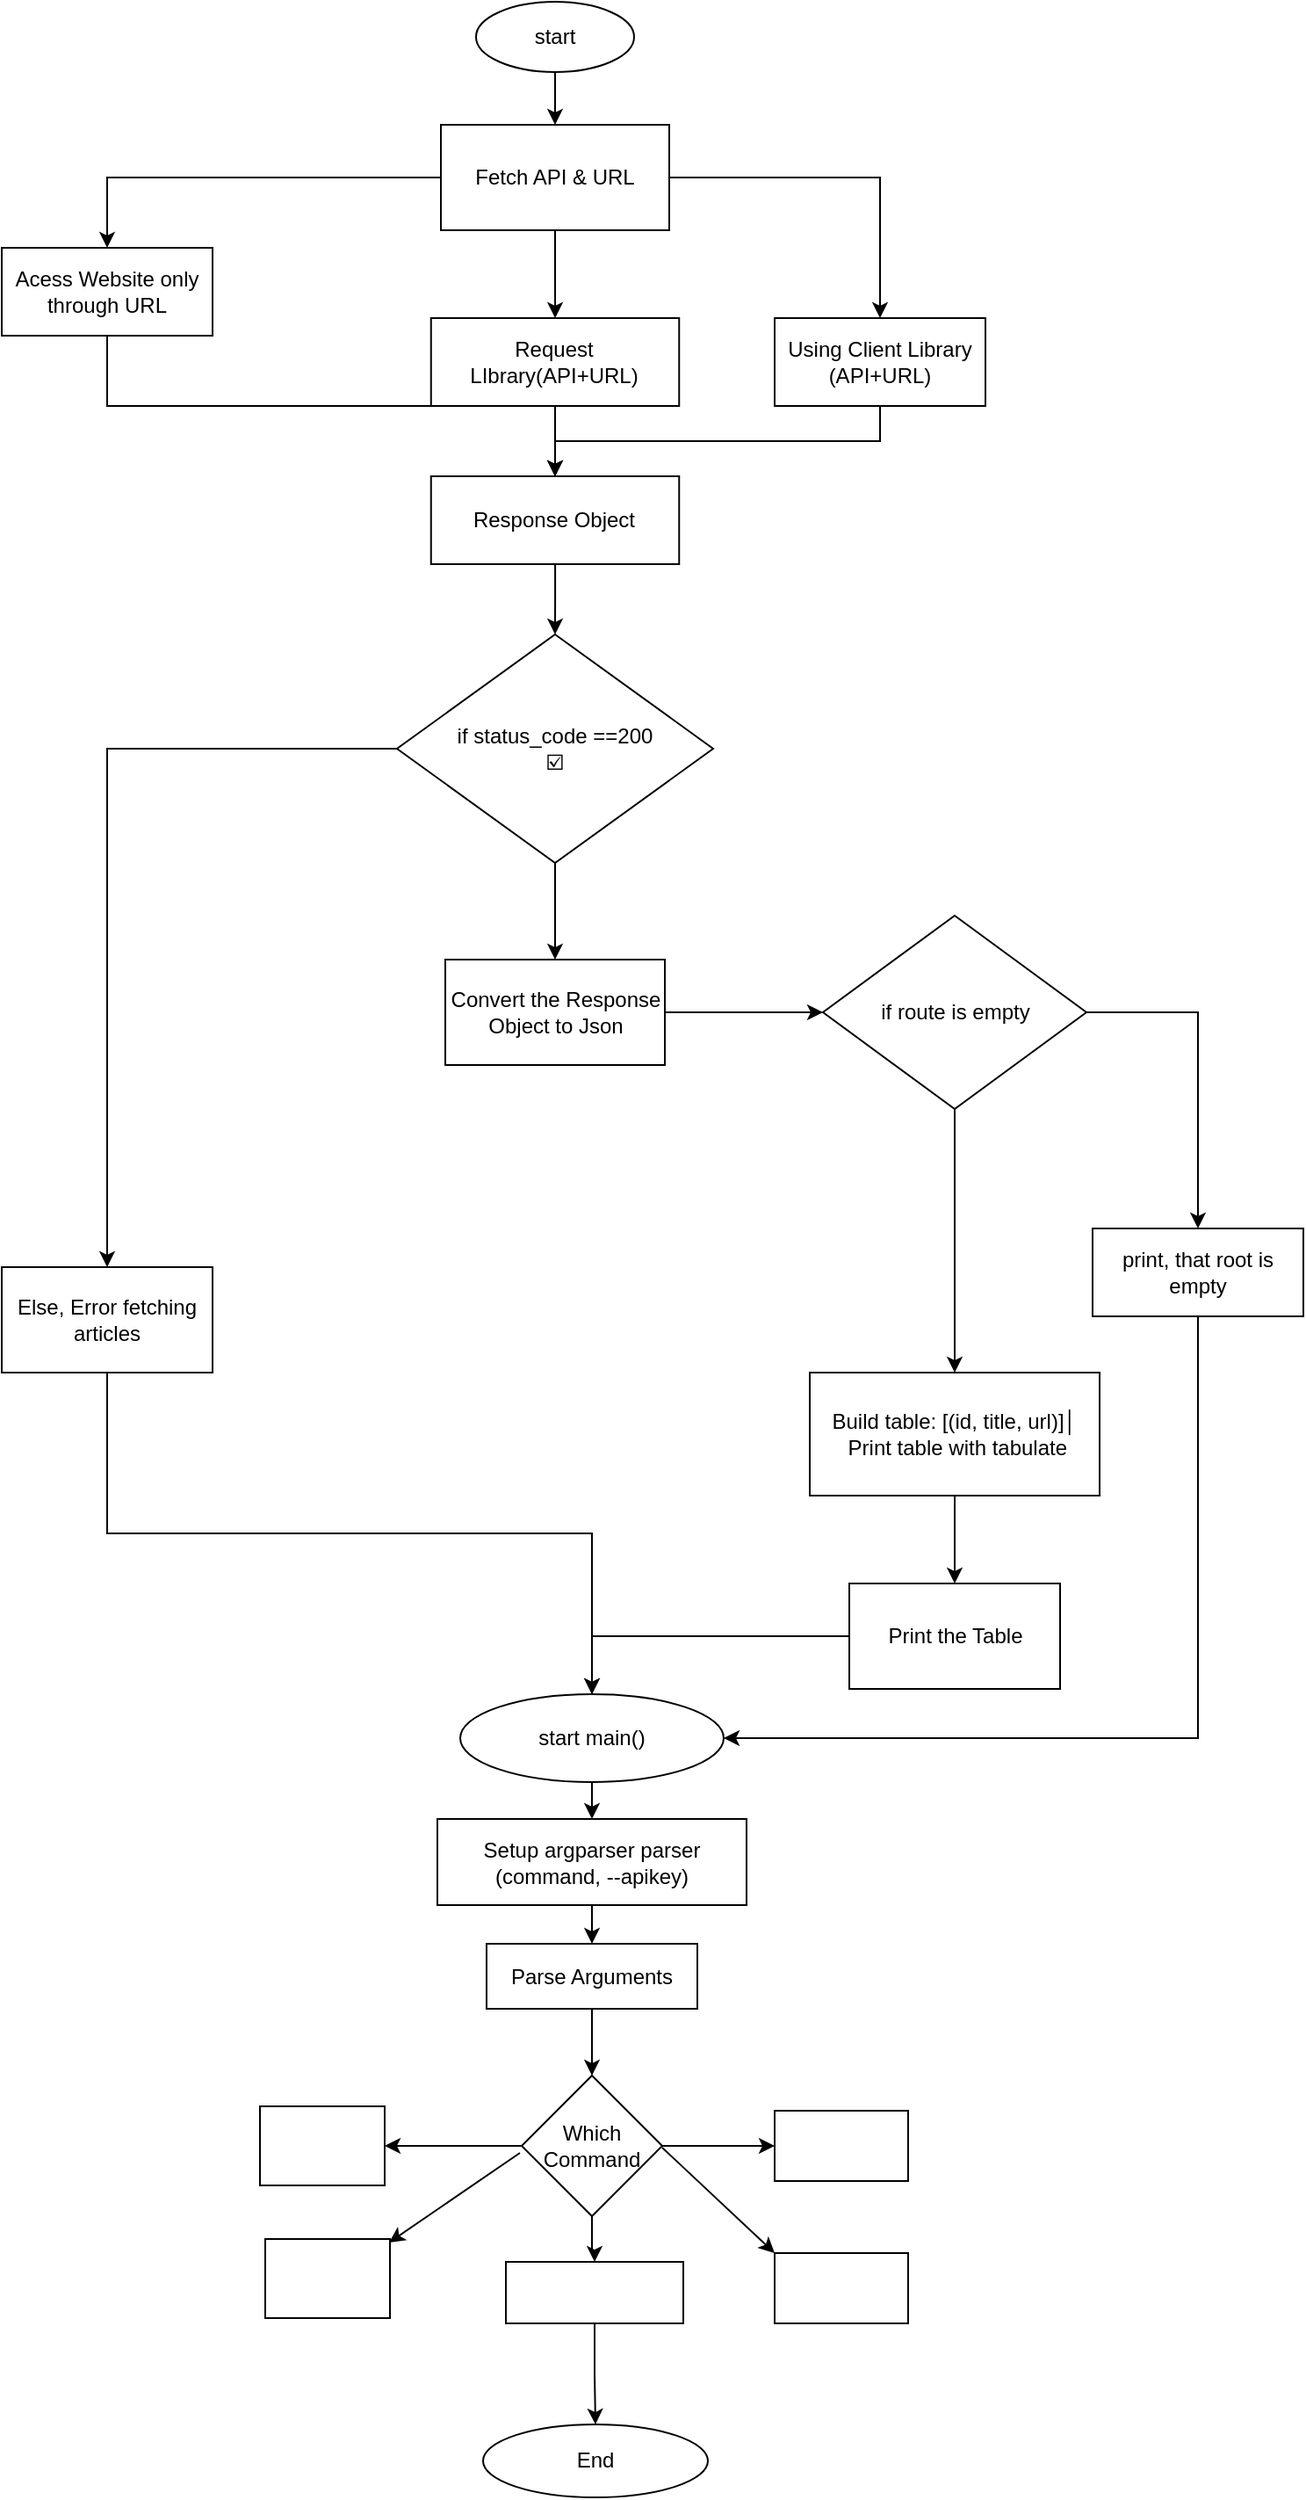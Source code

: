 <mxfile version="26.1.1">
  <diagram name="Page-1" id="axWMTl_xdaJlqCew_74w">
    <mxGraphModel dx="1434" dy="839" grid="0" gridSize="10" guides="1" tooltips="1" connect="1" arrows="1" fold="1" page="1" pageScale="1" pageWidth="827" pageHeight="1169" math="0" shadow="0">
      <root>
        <mxCell id="0" />
        <mxCell id="1" parent="0" />
        <mxCell id="huvdQYYf8r91kiq4MGOs-3" value="" style="edgeStyle=orthogonalEdgeStyle;rounded=0;orthogonalLoop=1;jettySize=auto;html=1;" parent="1" source="huvdQYYf8r91kiq4MGOs-1" target="huvdQYYf8r91kiq4MGOs-2" edge="1">
          <mxGeometry relative="1" as="geometry" />
        </mxCell>
        <mxCell id="huvdQYYf8r91kiq4MGOs-1" value="start" style="ellipse;whiteSpace=wrap;html=1;" parent="1" vertex="1">
          <mxGeometry x="360" y="10" width="90" height="40" as="geometry" />
        </mxCell>
        <mxCell id="huvdQYYf8r91kiq4MGOs-5" value="" style="edgeStyle=orthogonalEdgeStyle;rounded=0;orthogonalLoop=1;jettySize=auto;html=1;" parent="1" source="huvdQYYf8r91kiq4MGOs-2" target="huvdQYYf8r91kiq4MGOs-4" edge="1">
          <mxGeometry relative="1" as="geometry" />
        </mxCell>
        <mxCell id="huvdQYYf8r91kiq4MGOs-23" value="" style="edgeStyle=orthogonalEdgeStyle;rounded=0;orthogonalLoop=1;jettySize=auto;html=1;" parent="1" source="huvdQYYf8r91kiq4MGOs-2" target="huvdQYYf8r91kiq4MGOs-22" edge="1">
          <mxGeometry relative="1" as="geometry" />
        </mxCell>
        <mxCell id="huvdQYYf8r91kiq4MGOs-28" value="" style="edgeStyle=orthogonalEdgeStyle;rounded=0;orthogonalLoop=1;jettySize=auto;html=1;" parent="1" source="huvdQYYf8r91kiq4MGOs-2" target="huvdQYYf8r91kiq4MGOs-27" edge="1">
          <mxGeometry relative="1" as="geometry" />
        </mxCell>
        <mxCell id="huvdQYYf8r91kiq4MGOs-2" value="Fetch API &amp;amp; URL" style="whiteSpace=wrap;html=1;" parent="1" vertex="1">
          <mxGeometry x="340" y="80" width="130" height="60" as="geometry" />
        </mxCell>
        <mxCell id="huvdQYYf8r91kiq4MGOs-9" value="" style="edgeStyle=orthogonalEdgeStyle;rounded=0;orthogonalLoop=1;jettySize=auto;html=1;" parent="1" source="huvdQYYf8r91kiq4MGOs-4" target="huvdQYYf8r91kiq4MGOs-8" edge="1">
          <mxGeometry relative="1" as="geometry" />
        </mxCell>
        <mxCell id="huvdQYYf8r91kiq4MGOs-4" value="Request LIbrary(API+URL)" style="whiteSpace=wrap;html=1;" parent="1" vertex="1">
          <mxGeometry x="334.38" y="190" width="141.25" height="50" as="geometry" />
        </mxCell>
        <mxCell id="huvdQYYf8r91kiq4MGOs-21" value="" style="edgeStyle=orthogonalEdgeStyle;rounded=0;orthogonalLoop=1;jettySize=auto;html=1;" parent="1" source="huvdQYYf8r91kiq4MGOs-6" target="huvdQYYf8r91kiq4MGOs-20" edge="1">
          <mxGeometry relative="1" as="geometry" />
        </mxCell>
        <mxCell id="huvdQYYf8r91kiq4MGOs-33" value="" style="edgeStyle=orthogonalEdgeStyle;rounded=0;orthogonalLoop=1;jettySize=auto;html=1;" parent="1" source="huvdQYYf8r91kiq4MGOs-6" target="huvdQYYf8r91kiq4MGOs-32" edge="1">
          <mxGeometry relative="1" as="geometry" />
        </mxCell>
        <mxCell id="huvdQYYf8r91kiq4MGOs-6" value="if status_code ==200&lt;div&gt;☑️&lt;/div&gt;" style="rhombus;whiteSpace=wrap;html=1;" parent="1" vertex="1">
          <mxGeometry x="315" y="370" width="180" height="130" as="geometry" />
        </mxCell>
        <mxCell id="huvdQYYf8r91kiq4MGOs-10" value="" style="edgeStyle=orthogonalEdgeStyle;rounded=0;orthogonalLoop=1;jettySize=auto;html=1;" parent="1" source="huvdQYYf8r91kiq4MGOs-8" target="huvdQYYf8r91kiq4MGOs-6" edge="1">
          <mxGeometry relative="1" as="geometry" />
        </mxCell>
        <mxCell id="huvdQYYf8r91kiq4MGOs-8" value="Response Object" style="whiteSpace=wrap;html=1;" parent="1" vertex="1">
          <mxGeometry x="334.38" y="280" width="141.25" height="50" as="geometry" />
        </mxCell>
        <mxCell id="huvdQYYf8r91kiq4MGOs-17" value="" style="edgeStyle=orthogonalEdgeStyle;rounded=0;orthogonalLoop=1;jettySize=auto;html=1;" parent="1" source="huvdQYYf8r91kiq4MGOs-14" target="huvdQYYf8r91kiq4MGOs-16" edge="1">
          <mxGeometry relative="1" as="geometry" />
        </mxCell>
        <mxCell id="huvdQYYf8r91kiq4MGOs-19" value="" style="edgeStyle=orthogonalEdgeStyle;rounded=0;orthogonalLoop=1;jettySize=auto;html=1;" parent="1" source="huvdQYYf8r91kiq4MGOs-14" target="huvdQYYf8r91kiq4MGOs-18" edge="1">
          <mxGeometry relative="1" as="geometry" />
        </mxCell>
        <mxCell id="huvdQYYf8r91kiq4MGOs-14" value="if route is empty" style="rhombus;whiteSpace=wrap;html=1;" parent="1" vertex="1">
          <mxGeometry x="557.5" y="530" width="150" height="110" as="geometry" />
        </mxCell>
        <mxCell id="huvdQYYf8r91kiq4MGOs-41" style="edgeStyle=orthogonalEdgeStyle;rounded=0;orthogonalLoop=1;jettySize=auto;html=1;exitX=0.5;exitY=1;exitDx=0;exitDy=0;entryX=1;entryY=0.5;entryDx=0;entryDy=0;" parent="1" source="huvdQYYf8r91kiq4MGOs-16" target="huvdQYYf8r91kiq4MGOs-37" edge="1">
          <mxGeometry relative="1" as="geometry" />
        </mxCell>
        <mxCell id="huvdQYYf8r91kiq4MGOs-16" value="print, that root is empty" style="whiteSpace=wrap;html=1;" parent="1" vertex="1">
          <mxGeometry x="711" y="708" width="120" height="50" as="geometry" />
        </mxCell>
        <mxCell id="huvdQYYf8r91kiq4MGOs-36" value="" style="edgeStyle=orthogonalEdgeStyle;rounded=0;orthogonalLoop=1;jettySize=auto;html=1;" parent="1" source="huvdQYYf8r91kiq4MGOs-18" target="huvdQYYf8r91kiq4MGOs-35" edge="1">
          <mxGeometry relative="1" as="geometry" />
        </mxCell>
        <mxCell id="huvdQYYf8r91kiq4MGOs-18" value="&lt;div&gt;Build table: [(id, title, url)]│&lt;/div&gt;&lt;div&gt;&amp;nbsp;Print table with tabulate&lt;/div&gt;" style="whiteSpace=wrap;html=1;" parent="1" vertex="1">
          <mxGeometry x="550" y="790" width="165" height="70" as="geometry" />
        </mxCell>
        <mxCell id="huvdQYYf8r91kiq4MGOs-39" style="edgeStyle=orthogonalEdgeStyle;rounded=0;orthogonalLoop=1;jettySize=auto;html=1;exitX=0.5;exitY=1;exitDx=0;exitDy=0;entryX=0.5;entryY=0;entryDx=0;entryDy=0;" parent="1" source="huvdQYYf8r91kiq4MGOs-20" target="huvdQYYf8r91kiq4MGOs-37" edge="1">
          <mxGeometry relative="1" as="geometry" />
        </mxCell>
        <mxCell id="huvdQYYf8r91kiq4MGOs-20" value="Else, Error fetching articles" style="whiteSpace=wrap;html=1;" parent="1" vertex="1">
          <mxGeometry x="90" y="730" width="120" height="60" as="geometry" />
        </mxCell>
        <mxCell id="huvdQYYf8r91kiq4MGOs-26" style="edgeStyle=orthogonalEdgeStyle;rounded=0;orthogonalLoop=1;jettySize=auto;html=1;exitX=0.5;exitY=1;exitDx=0;exitDy=0;entryX=0.5;entryY=0;entryDx=0;entryDy=0;" parent="1" source="huvdQYYf8r91kiq4MGOs-22" target="huvdQYYf8r91kiq4MGOs-8" edge="1">
          <mxGeometry relative="1" as="geometry" />
        </mxCell>
        <mxCell id="huvdQYYf8r91kiq4MGOs-22" value="Using Client Library&lt;br&gt;(API+URL)" style="whiteSpace=wrap;html=1;" parent="1" vertex="1">
          <mxGeometry x="530" y="190" width="120" height="50" as="geometry" />
        </mxCell>
        <mxCell id="huvdQYYf8r91kiq4MGOs-29" style="edgeStyle=orthogonalEdgeStyle;rounded=0;orthogonalLoop=1;jettySize=auto;html=1;exitX=0.5;exitY=1;exitDx=0;exitDy=0;entryX=0.5;entryY=0;entryDx=0;entryDy=0;" parent="1" source="huvdQYYf8r91kiq4MGOs-27" target="huvdQYYf8r91kiq4MGOs-8" edge="1">
          <mxGeometry relative="1" as="geometry" />
        </mxCell>
        <mxCell id="huvdQYYf8r91kiq4MGOs-27" value="Acess Website only through URL" style="whiteSpace=wrap;html=1;" parent="1" vertex="1">
          <mxGeometry x="90" y="150" width="120" height="50" as="geometry" />
        </mxCell>
        <mxCell id="huvdQYYf8r91kiq4MGOs-34" style="edgeStyle=orthogonalEdgeStyle;rounded=0;orthogonalLoop=1;jettySize=auto;html=1;exitX=1;exitY=0.5;exitDx=0;exitDy=0;entryX=0;entryY=0.5;entryDx=0;entryDy=0;" parent="1" source="huvdQYYf8r91kiq4MGOs-32" target="huvdQYYf8r91kiq4MGOs-14" edge="1">
          <mxGeometry relative="1" as="geometry" />
        </mxCell>
        <mxCell id="huvdQYYf8r91kiq4MGOs-32" value="Convert the Response Object to Json" style="whiteSpace=wrap;html=1;" parent="1" vertex="1">
          <mxGeometry x="342.51" y="555" width="124.99" height="60" as="geometry" />
        </mxCell>
        <mxCell id="huvdQYYf8r91kiq4MGOs-38" value="" style="edgeStyle=orthogonalEdgeStyle;rounded=0;orthogonalLoop=1;jettySize=auto;html=1;" parent="1" source="huvdQYYf8r91kiq4MGOs-35" target="huvdQYYf8r91kiq4MGOs-37" edge="1">
          <mxGeometry relative="1" as="geometry" />
        </mxCell>
        <mxCell id="huvdQYYf8r91kiq4MGOs-35" value="Print the Table" style="whiteSpace=wrap;html=1;" parent="1" vertex="1">
          <mxGeometry x="572.5" y="910" width="120" height="60" as="geometry" />
        </mxCell>
        <mxCell id="cMrtVUzFiUulhtwpgHVa-2" value="" style="edgeStyle=orthogonalEdgeStyle;rounded=0;orthogonalLoop=1;jettySize=auto;html=1;" edge="1" parent="1" source="huvdQYYf8r91kiq4MGOs-37" target="cMrtVUzFiUulhtwpgHVa-1">
          <mxGeometry relative="1" as="geometry" />
        </mxCell>
        <mxCell id="huvdQYYf8r91kiq4MGOs-37" value="start main()" style="ellipse;whiteSpace=wrap;html=1;" parent="1" vertex="1">
          <mxGeometry x="351" y="973" width="150" height="50" as="geometry" />
        </mxCell>
        <mxCell id="cMrtVUzFiUulhtwpgHVa-4" value="" style="edgeStyle=orthogonalEdgeStyle;rounded=0;orthogonalLoop=1;jettySize=auto;html=1;" edge="1" parent="1" source="cMrtVUzFiUulhtwpgHVa-1" target="cMrtVUzFiUulhtwpgHVa-3">
          <mxGeometry relative="1" as="geometry" />
        </mxCell>
        <mxCell id="cMrtVUzFiUulhtwpgHVa-1" value="Setup argparser parser (command, --apikey)" style="whiteSpace=wrap;html=1;" vertex="1" parent="1">
          <mxGeometry x="338" y="1044" width="176" height="49" as="geometry" />
        </mxCell>
        <mxCell id="cMrtVUzFiUulhtwpgHVa-8" value="" style="edgeStyle=orthogonalEdgeStyle;rounded=0;orthogonalLoop=1;jettySize=auto;html=1;" edge="1" parent="1" source="cMrtVUzFiUulhtwpgHVa-3" target="cMrtVUzFiUulhtwpgHVa-7">
          <mxGeometry relative="1" as="geometry" />
        </mxCell>
        <mxCell id="cMrtVUzFiUulhtwpgHVa-3" value="Parse Arguments" style="whiteSpace=wrap;html=1;" vertex="1" parent="1">
          <mxGeometry x="366" y="1115" width="120" height="37" as="geometry" />
        </mxCell>
        <mxCell id="cMrtVUzFiUulhtwpgHVa-12" value="" style="edgeStyle=orthogonalEdgeStyle;rounded=0;orthogonalLoop=1;jettySize=auto;html=1;" edge="1" parent="1" source="cMrtVUzFiUulhtwpgHVa-7" target="cMrtVUzFiUulhtwpgHVa-11">
          <mxGeometry relative="1" as="geometry" />
        </mxCell>
        <mxCell id="cMrtVUzFiUulhtwpgHVa-14" value="" style="edgeStyle=orthogonalEdgeStyle;rounded=0;orthogonalLoop=1;jettySize=auto;html=1;" edge="1" parent="1" source="cMrtVUzFiUulhtwpgHVa-7" target="cMrtVUzFiUulhtwpgHVa-13">
          <mxGeometry relative="1" as="geometry" />
        </mxCell>
        <mxCell id="cMrtVUzFiUulhtwpgHVa-16" value="" style="edgeStyle=orthogonalEdgeStyle;rounded=0;orthogonalLoop=1;jettySize=auto;html=1;" edge="1" parent="1" source="cMrtVUzFiUulhtwpgHVa-7" target="cMrtVUzFiUulhtwpgHVa-15">
          <mxGeometry relative="1" as="geometry" />
        </mxCell>
        <mxCell id="cMrtVUzFiUulhtwpgHVa-7" value="Which Command" style="rhombus;whiteSpace=wrap;html=1;" vertex="1" parent="1">
          <mxGeometry x="386" y="1190" width="80" height="80" as="geometry" />
        </mxCell>
        <mxCell id="cMrtVUzFiUulhtwpgHVa-11" value="" style="whiteSpace=wrap;html=1;" vertex="1" parent="1">
          <mxGeometry x="237" y="1207.5" width="71" height="45" as="geometry" />
        </mxCell>
        <mxCell id="cMrtVUzFiUulhtwpgHVa-22" value="" style="edgeStyle=orthogonalEdgeStyle;rounded=0;orthogonalLoop=1;jettySize=auto;html=1;" edge="1" parent="1" source="cMrtVUzFiUulhtwpgHVa-13" target="cMrtVUzFiUulhtwpgHVa-21">
          <mxGeometry relative="1" as="geometry" />
        </mxCell>
        <mxCell id="cMrtVUzFiUulhtwpgHVa-13" value="" style="whiteSpace=wrap;html=1;" vertex="1" parent="1">
          <mxGeometry x="377" y="1296" width="101" height="35" as="geometry" />
        </mxCell>
        <mxCell id="cMrtVUzFiUulhtwpgHVa-15" value="" style="whiteSpace=wrap;html=1;" vertex="1" parent="1">
          <mxGeometry x="530" y="1210" width="76" height="40" as="geometry" />
        </mxCell>
        <mxCell id="cMrtVUzFiUulhtwpgHVa-17" value="" style="whiteSpace=wrap;html=1;" vertex="1" parent="1">
          <mxGeometry x="240" y="1283" width="71" height="45" as="geometry" />
        </mxCell>
        <mxCell id="cMrtVUzFiUulhtwpgHVa-18" value="" style="whiteSpace=wrap;html=1;" vertex="1" parent="1">
          <mxGeometry x="530" y="1291" width="76" height="40" as="geometry" />
        </mxCell>
        <mxCell id="cMrtVUzFiUulhtwpgHVa-19" value="" style="endArrow=classic;html=1;rounded=0;" edge="1" parent="1">
          <mxGeometry width="50" height="50" relative="1" as="geometry">
            <mxPoint x="385" y="1234" as="sourcePoint" />
            <mxPoint x="310.51" y="1285" as="targetPoint" />
          </mxGeometry>
        </mxCell>
        <mxCell id="cMrtVUzFiUulhtwpgHVa-20" value="" style="endArrow=classic;html=1;rounded=0;entryX=0;entryY=0;entryDx=0;entryDy=0;" edge="1" parent="1" target="cMrtVUzFiUulhtwpgHVa-18">
          <mxGeometry width="50" height="50" relative="1" as="geometry">
            <mxPoint x="466" y="1231" as="sourcePoint" />
            <mxPoint x="498" y="1275" as="targetPoint" />
          </mxGeometry>
        </mxCell>
        <mxCell id="cMrtVUzFiUulhtwpgHVa-21" value="End" style="ellipse;whiteSpace=wrap;html=1;" vertex="1" parent="1">
          <mxGeometry x="364" y="1388.5" width="128" height="41.5" as="geometry" />
        </mxCell>
      </root>
    </mxGraphModel>
  </diagram>
</mxfile>
